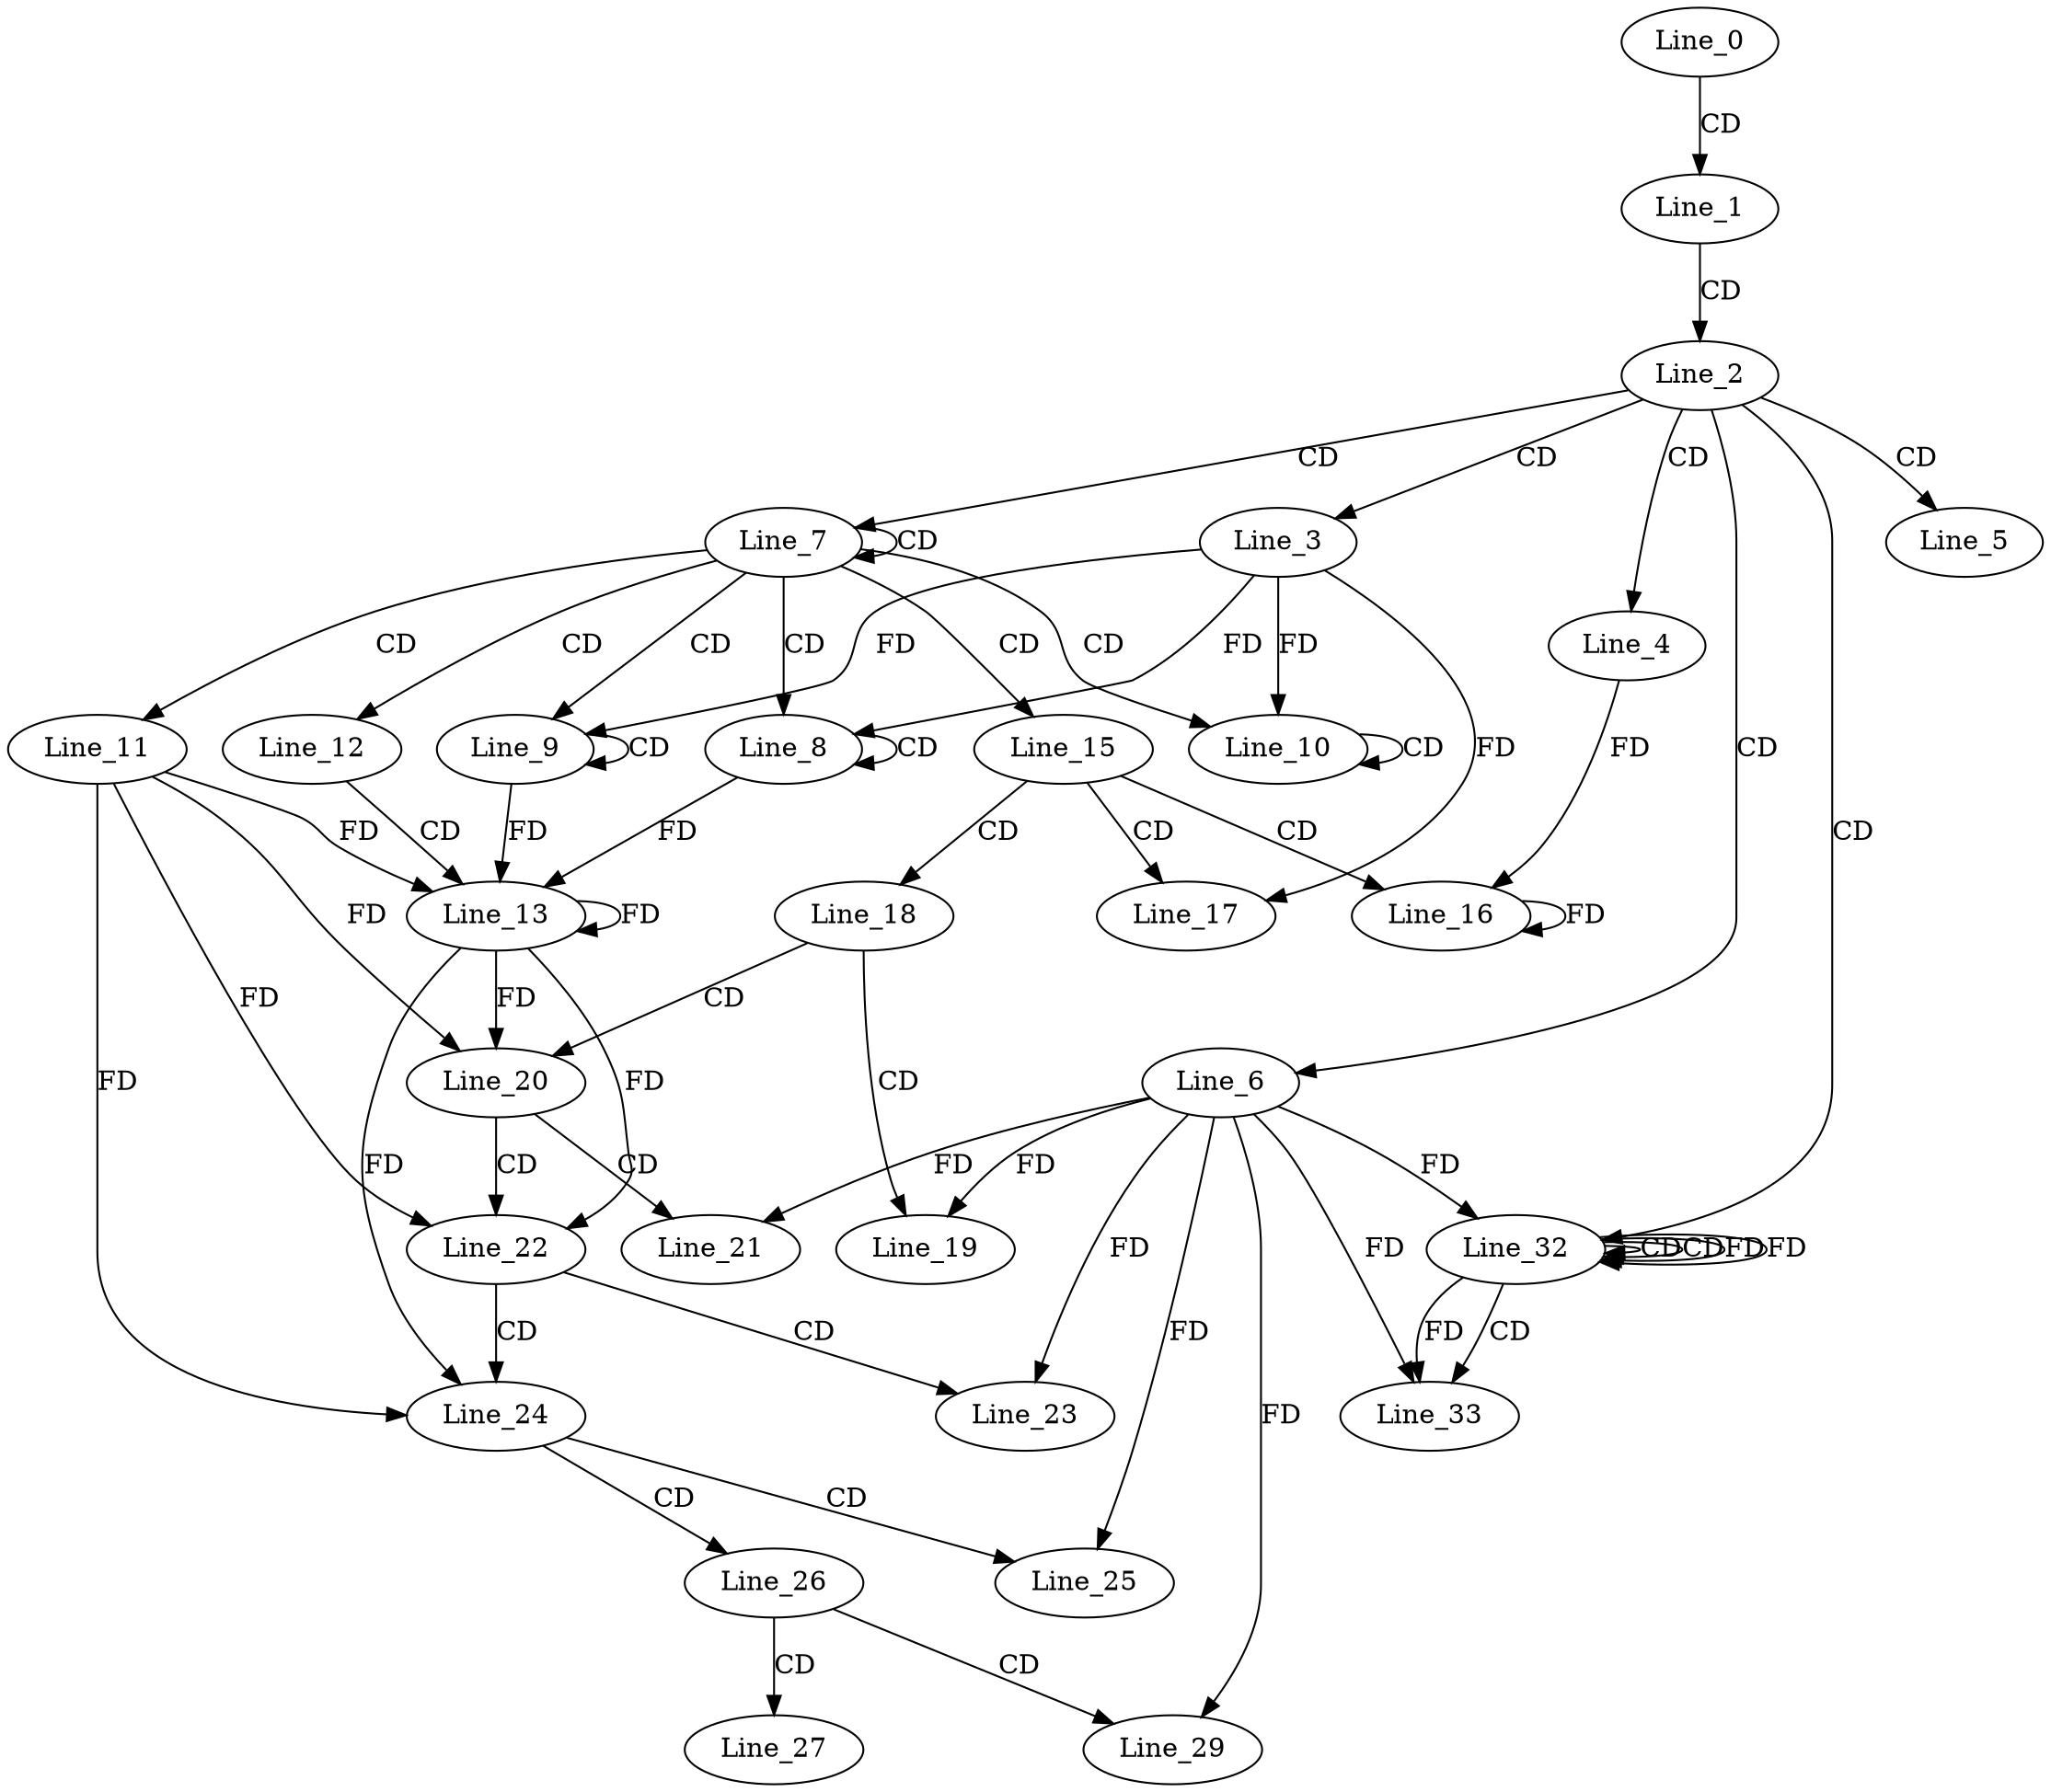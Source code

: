 digraph G {
  Line_0;
  Line_1;
  Line_2;
  Line_3;
  Line_4;
  Line_5;
  Line_6;
  Line_7;
  Line_8;
  Line_8;
  Line_9;
  Line_9;
  Line_10;
  Line_10;
  Line_11;
  Line_12;
  Line_13;
  Line_15;
  Line_16;
  Line_17;
  Line_18;
  Line_19;
  Line_20;
  Line_21;
  Line_22;
  Line_23;
  Line_24;
  Line_25;
  Line_26;
  Line_27;
  Line_29;
  Line_32;
  Line_32;
  Line_32;
  Line_32;
  Line_33;
  Line_33;
  Line_0 -> Line_1 [ label="CD" ];
  Line_1 -> Line_2 [ label="CD" ];
  Line_2 -> Line_3 [ label="CD" ];
  Line_2 -> Line_4 [ label="CD" ];
  Line_2 -> Line_5 [ label="CD" ];
  Line_2 -> Line_6 [ label="CD" ];
  Line_2 -> Line_7 [ label="CD" ];
  Line_7 -> Line_7 [ label="CD" ];
  Line_7 -> Line_8 [ label="CD" ];
  Line_8 -> Line_8 [ label="CD" ];
  Line_3 -> Line_8 [ label="FD" ];
  Line_7 -> Line_9 [ label="CD" ];
  Line_9 -> Line_9 [ label="CD" ];
  Line_3 -> Line_9 [ label="FD" ];
  Line_7 -> Line_10 [ label="CD" ];
  Line_10 -> Line_10 [ label="CD" ];
  Line_3 -> Line_10 [ label="FD" ];
  Line_7 -> Line_11 [ label="CD" ];
  Line_7 -> Line_12 [ label="CD" ];
  Line_12 -> Line_13 [ label="CD" ];
  Line_11 -> Line_13 [ label="FD" ];
  Line_13 -> Line_13 [ label="FD" ];
  Line_8 -> Line_13 [ label="FD" ];
  Line_9 -> Line_13 [ label="FD" ];
  Line_7 -> Line_15 [ label="CD" ];
  Line_15 -> Line_16 [ label="CD" ];
  Line_16 -> Line_16 [ label="FD" ];
  Line_4 -> Line_16 [ label="FD" ];
  Line_15 -> Line_17 [ label="CD" ];
  Line_3 -> Line_17 [ label="FD" ];
  Line_15 -> Line_18 [ label="CD" ];
  Line_18 -> Line_19 [ label="CD" ];
  Line_6 -> Line_19 [ label="FD" ];
  Line_18 -> Line_20 [ label="CD" ];
  Line_11 -> Line_20 [ label="FD" ];
  Line_13 -> Line_20 [ label="FD" ];
  Line_20 -> Line_21 [ label="CD" ];
  Line_6 -> Line_21 [ label="FD" ];
  Line_20 -> Line_22 [ label="CD" ];
  Line_11 -> Line_22 [ label="FD" ];
  Line_13 -> Line_22 [ label="FD" ];
  Line_22 -> Line_23 [ label="CD" ];
  Line_6 -> Line_23 [ label="FD" ];
  Line_22 -> Line_24 [ label="CD" ];
  Line_11 -> Line_24 [ label="FD" ];
  Line_13 -> Line_24 [ label="FD" ];
  Line_24 -> Line_25 [ label="CD" ];
  Line_6 -> Line_25 [ label="FD" ];
  Line_24 -> Line_26 [ label="CD" ];
  Line_26 -> Line_27 [ label="CD" ];
  Line_26 -> Line_29 [ label="CD" ];
  Line_6 -> Line_29 [ label="FD" ];
  Line_2 -> Line_32 [ label="CD" ];
  Line_32 -> Line_32 [ label="CD" ];
  Line_32 -> Line_32 [ label="CD" ];
  Line_6 -> Line_32 [ label="FD" ];
  Line_32 -> Line_32 [ label="FD" ];
  Line_32 -> Line_33 [ label="CD" ];
  Line_6 -> Line_33 [ label="FD" ];
  Line_32 -> Line_33 [ label="FD" ];
  Line_32 -> Line_32 [ label="FD" ];
}
